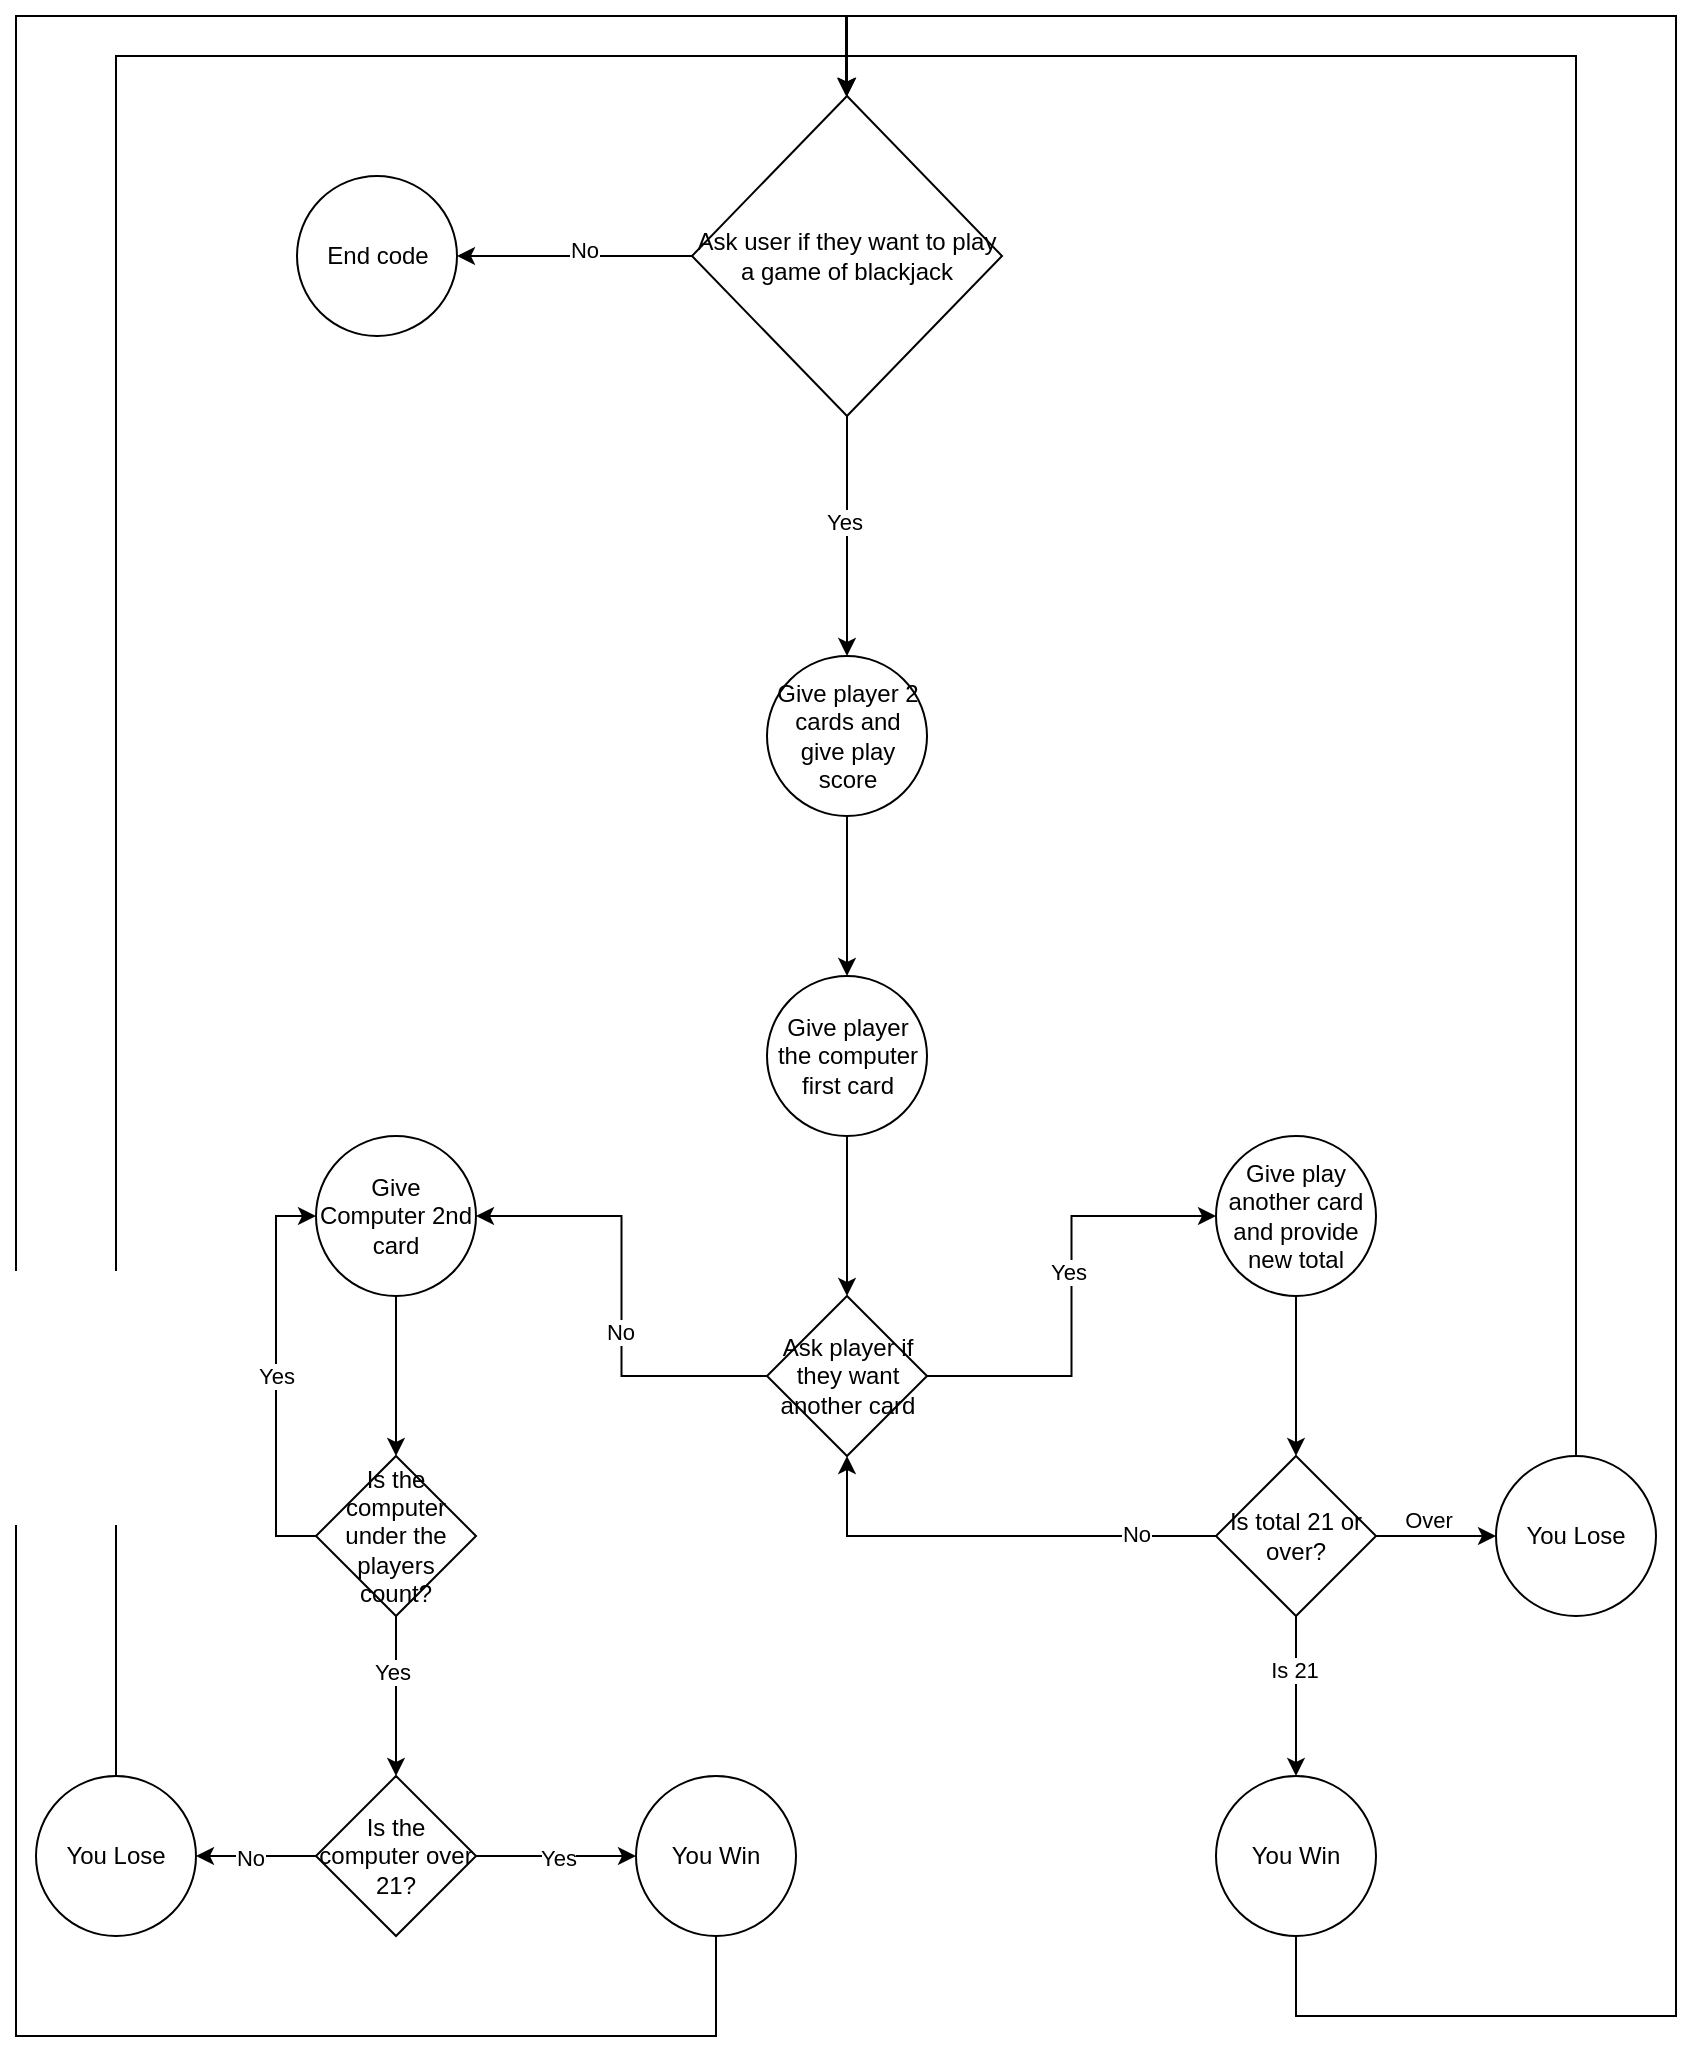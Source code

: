 <mxfile version="22.1.21" type="github">
  <diagram name="Page-1" id="2Y-_Gha7-7skGQ87RIqz">
    <mxGraphModel dx="1691" dy="1106" grid="1" gridSize="10" guides="1" tooltips="1" connect="1" arrows="1" fold="1" page="1" pageScale="1" pageWidth="850" pageHeight="1100" math="0" shadow="0">
      <root>
        <mxCell id="0" />
        <mxCell id="1" parent="0" />
        <mxCell id="ju9vM5F5lksIPo_pIoAa-4" value="" style="edgeStyle=orthogonalEdgeStyle;rounded=0;orthogonalLoop=1;jettySize=auto;html=1;" edge="1" parent="1" source="ju9vM5F5lksIPo_pIoAa-2" target="ju9vM5F5lksIPo_pIoAa-3">
          <mxGeometry relative="1" as="geometry" />
        </mxCell>
        <mxCell id="ju9vM5F5lksIPo_pIoAa-5" value="Yes" style="edgeLabel;html=1;align=center;verticalAlign=middle;resizable=0;points=[];" vertex="1" connectable="0" parent="ju9vM5F5lksIPo_pIoAa-4">
          <mxGeometry x="-0.117" y="-2" relative="1" as="geometry">
            <mxPoint as="offset" />
          </mxGeometry>
        </mxCell>
        <mxCell id="ju9vM5F5lksIPo_pIoAa-7" value="" style="edgeStyle=orthogonalEdgeStyle;rounded=0;orthogonalLoop=1;jettySize=auto;html=1;" edge="1" parent="1" source="ju9vM5F5lksIPo_pIoAa-2" target="ju9vM5F5lksIPo_pIoAa-6">
          <mxGeometry relative="1" as="geometry" />
        </mxCell>
        <mxCell id="ju9vM5F5lksIPo_pIoAa-8" value="No" style="edgeLabel;html=1;align=center;verticalAlign=middle;resizable=0;points=[];" vertex="1" connectable="0" parent="ju9vM5F5lksIPo_pIoAa-7">
          <mxGeometry x="-0.081" y="-3" relative="1" as="geometry">
            <mxPoint as="offset" />
          </mxGeometry>
        </mxCell>
        <mxCell id="ju9vM5F5lksIPo_pIoAa-2" value="Ask user if they want to play a game of blackjack" style="rhombus;whiteSpace=wrap;html=1;" vertex="1" parent="1">
          <mxGeometry x="348" y="70" width="155" height="160" as="geometry" />
        </mxCell>
        <mxCell id="ju9vM5F5lksIPo_pIoAa-10" value="" style="edgeStyle=orthogonalEdgeStyle;rounded=0;orthogonalLoop=1;jettySize=auto;html=1;" edge="1" parent="1" source="ju9vM5F5lksIPo_pIoAa-3" target="ju9vM5F5lksIPo_pIoAa-9">
          <mxGeometry relative="1" as="geometry" />
        </mxCell>
        <mxCell id="ju9vM5F5lksIPo_pIoAa-3" value="Give player 2 cards and give play score" style="ellipse;whiteSpace=wrap;html=1;" vertex="1" parent="1">
          <mxGeometry x="385.5" y="350" width="80" height="80" as="geometry" />
        </mxCell>
        <mxCell id="ju9vM5F5lksIPo_pIoAa-6" value="End code" style="ellipse;whiteSpace=wrap;html=1;" vertex="1" parent="1">
          <mxGeometry x="150.5" y="110" width="80" height="80" as="geometry" />
        </mxCell>
        <mxCell id="ju9vM5F5lksIPo_pIoAa-12" value="" style="edgeStyle=orthogonalEdgeStyle;rounded=0;orthogonalLoop=1;jettySize=auto;html=1;" edge="1" parent="1" source="ju9vM5F5lksIPo_pIoAa-9" target="ju9vM5F5lksIPo_pIoAa-11">
          <mxGeometry relative="1" as="geometry" />
        </mxCell>
        <mxCell id="ju9vM5F5lksIPo_pIoAa-9" value="Give player the computer first card" style="ellipse;whiteSpace=wrap;html=1;" vertex="1" parent="1">
          <mxGeometry x="385.5" y="510" width="80" height="80" as="geometry" />
        </mxCell>
        <mxCell id="ju9vM5F5lksIPo_pIoAa-28" style="edgeStyle=orthogonalEdgeStyle;rounded=0;orthogonalLoop=1;jettySize=auto;html=1;entryX=0;entryY=0.5;entryDx=0;entryDy=0;" edge="1" parent="1" source="ju9vM5F5lksIPo_pIoAa-11" target="ju9vM5F5lksIPo_pIoAa-15">
          <mxGeometry relative="1" as="geometry" />
        </mxCell>
        <mxCell id="ju9vM5F5lksIPo_pIoAa-31" value="Yes" style="edgeLabel;html=1;align=center;verticalAlign=middle;resizable=0;points=[];" vertex="1" connectable="0" parent="ju9vM5F5lksIPo_pIoAa-28">
          <mxGeometry x="0.107" y="2" relative="1" as="geometry">
            <mxPoint as="offset" />
          </mxGeometry>
        </mxCell>
        <mxCell id="ju9vM5F5lksIPo_pIoAa-32" style="edgeStyle=orthogonalEdgeStyle;rounded=0;orthogonalLoop=1;jettySize=auto;html=1;" edge="1" parent="1" source="ju9vM5F5lksIPo_pIoAa-11" target="ju9vM5F5lksIPo_pIoAa-34">
          <mxGeometry relative="1" as="geometry">
            <mxPoint x="290" y="710" as="targetPoint" />
          </mxGeometry>
        </mxCell>
        <mxCell id="ju9vM5F5lksIPo_pIoAa-33" value="No" style="edgeLabel;html=1;align=center;verticalAlign=middle;resizable=0;points=[];" vertex="1" connectable="0" parent="ju9vM5F5lksIPo_pIoAa-32">
          <mxGeometry x="-0.156" y="1" relative="1" as="geometry">
            <mxPoint as="offset" />
          </mxGeometry>
        </mxCell>
        <mxCell id="ju9vM5F5lksIPo_pIoAa-11" value="Ask player if they want another card" style="rhombus;whiteSpace=wrap;html=1;" vertex="1" parent="1">
          <mxGeometry x="385.5" y="670" width="80" height="80" as="geometry" />
        </mxCell>
        <mxCell id="ju9vM5F5lksIPo_pIoAa-18" value="" style="edgeStyle=orthogonalEdgeStyle;rounded=0;orthogonalLoop=1;jettySize=auto;html=1;" edge="1" parent="1" source="ju9vM5F5lksIPo_pIoAa-15" target="ju9vM5F5lksIPo_pIoAa-17">
          <mxGeometry relative="1" as="geometry" />
        </mxCell>
        <mxCell id="ju9vM5F5lksIPo_pIoAa-15" value="Give play another card and provide new total" style="ellipse;whiteSpace=wrap;html=1;" vertex="1" parent="1">
          <mxGeometry x="610" y="590" width="80" height="80" as="geometry" />
        </mxCell>
        <mxCell id="ju9vM5F5lksIPo_pIoAa-22" value="" style="edgeStyle=orthogonalEdgeStyle;rounded=0;orthogonalLoop=1;jettySize=auto;html=1;" edge="1" parent="1" source="ju9vM5F5lksIPo_pIoAa-17" target="ju9vM5F5lksIPo_pIoAa-21">
          <mxGeometry relative="1" as="geometry" />
        </mxCell>
        <mxCell id="ju9vM5F5lksIPo_pIoAa-23" value="Over" style="edgeLabel;html=1;align=center;verticalAlign=middle;resizable=0;points=[];" vertex="1" connectable="0" parent="ju9vM5F5lksIPo_pIoAa-22">
          <mxGeometry x="-0.113" y="4" relative="1" as="geometry">
            <mxPoint x="-1" y="-4" as="offset" />
          </mxGeometry>
        </mxCell>
        <mxCell id="ju9vM5F5lksIPo_pIoAa-26" value="" style="edgeStyle=orthogonalEdgeStyle;rounded=0;orthogonalLoop=1;jettySize=auto;html=1;" edge="1" parent="1" source="ju9vM5F5lksIPo_pIoAa-17" target="ju9vM5F5lksIPo_pIoAa-25">
          <mxGeometry relative="1" as="geometry" />
        </mxCell>
        <mxCell id="ju9vM5F5lksIPo_pIoAa-27" value="Is 21" style="edgeLabel;html=1;align=center;verticalAlign=middle;resizable=0;points=[];" vertex="1" connectable="0" parent="ju9vM5F5lksIPo_pIoAa-26">
          <mxGeometry x="-0.325" y="-1" relative="1" as="geometry">
            <mxPoint as="offset" />
          </mxGeometry>
        </mxCell>
        <mxCell id="ju9vM5F5lksIPo_pIoAa-29" style="edgeStyle=orthogonalEdgeStyle;rounded=0;orthogonalLoop=1;jettySize=auto;html=1;entryX=0.5;entryY=1;entryDx=0;entryDy=0;" edge="1" parent="1" source="ju9vM5F5lksIPo_pIoAa-17" target="ju9vM5F5lksIPo_pIoAa-11">
          <mxGeometry relative="1" as="geometry" />
        </mxCell>
        <mxCell id="ju9vM5F5lksIPo_pIoAa-30" value="No" style="edgeLabel;html=1;align=center;verticalAlign=middle;resizable=0;points=[];" vertex="1" connectable="0" parent="ju9vM5F5lksIPo_pIoAa-29">
          <mxGeometry x="-0.644" y="-1" relative="1" as="geometry">
            <mxPoint as="offset" />
          </mxGeometry>
        </mxCell>
        <mxCell id="ju9vM5F5lksIPo_pIoAa-17" value="Is total 21 or over?" style="rhombus;whiteSpace=wrap;html=1;" vertex="1" parent="1">
          <mxGeometry x="610" y="750" width="80" height="80" as="geometry" />
        </mxCell>
        <mxCell id="ju9vM5F5lksIPo_pIoAa-51" style="edgeStyle=orthogonalEdgeStyle;rounded=0;orthogonalLoop=1;jettySize=auto;html=1;entryX=0.5;entryY=0;entryDx=0;entryDy=0;" edge="1" parent="1" source="ju9vM5F5lksIPo_pIoAa-21" target="ju9vM5F5lksIPo_pIoAa-2">
          <mxGeometry relative="1" as="geometry">
            <Array as="points">
              <mxPoint x="790" y="50" />
              <mxPoint x="426" y="50" />
            </Array>
          </mxGeometry>
        </mxCell>
        <mxCell id="ju9vM5F5lksIPo_pIoAa-21" value="You Lose" style="ellipse;whiteSpace=wrap;html=1;" vertex="1" parent="1">
          <mxGeometry x="750" y="750" width="80" height="80" as="geometry" />
        </mxCell>
        <mxCell id="ju9vM5F5lksIPo_pIoAa-53" style="edgeStyle=orthogonalEdgeStyle;rounded=0;orthogonalLoop=1;jettySize=auto;html=1;entryX=0.5;entryY=0;entryDx=0;entryDy=0;" edge="1" parent="1">
          <mxGeometry relative="1" as="geometry">
            <mxPoint x="609.5" y="950" as="sourcePoint" />
            <mxPoint x="425" y="70" as="targetPoint" />
            <Array as="points">
              <mxPoint x="650" y="950" />
              <mxPoint x="650" y="1030" />
              <mxPoint x="840" y="1030" />
              <mxPoint x="840" y="30" />
              <mxPoint x="425" y="30" />
            </Array>
          </mxGeometry>
        </mxCell>
        <mxCell id="ju9vM5F5lksIPo_pIoAa-25" value="You Win" style="ellipse;whiteSpace=wrap;html=1;" vertex="1" parent="1">
          <mxGeometry x="610" y="910" width="80" height="80" as="geometry" />
        </mxCell>
        <mxCell id="ju9vM5F5lksIPo_pIoAa-36" value="" style="edgeStyle=orthogonalEdgeStyle;rounded=0;orthogonalLoop=1;jettySize=auto;html=1;" edge="1" parent="1" source="ju9vM5F5lksIPo_pIoAa-34" target="ju9vM5F5lksIPo_pIoAa-35">
          <mxGeometry relative="1" as="geometry" />
        </mxCell>
        <mxCell id="ju9vM5F5lksIPo_pIoAa-34" value="Give Computer 2nd card" style="ellipse;whiteSpace=wrap;html=1;aspect=fixed;" vertex="1" parent="1">
          <mxGeometry x="160" y="590" width="80" height="80" as="geometry" />
        </mxCell>
        <mxCell id="ju9vM5F5lksIPo_pIoAa-37" style="edgeStyle=orthogonalEdgeStyle;rounded=0;orthogonalLoop=1;jettySize=auto;html=1;entryX=0;entryY=0.5;entryDx=0;entryDy=0;" edge="1" parent="1" source="ju9vM5F5lksIPo_pIoAa-35" target="ju9vM5F5lksIPo_pIoAa-34">
          <mxGeometry relative="1" as="geometry">
            <mxPoint x="80" y="640" as="targetPoint" />
            <Array as="points">
              <mxPoint x="140" y="790" />
              <mxPoint x="140" y="630" />
            </Array>
          </mxGeometry>
        </mxCell>
        <mxCell id="ju9vM5F5lksIPo_pIoAa-38" value="Yes" style="edgeLabel;html=1;align=center;verticalAlign=middle;resizable=0;points=[];" vertex="1" connectable="0" parent="ju9vM5F5lksIPo_pIoAa-37">
          <mxGeometry x="0.01" y="3" relative="1" as="geometry">
            <mxPoint x="3" y="1" as="offset" />
          </mxGeometry>
        </mxCell>
        <mxCell id="ju9vM5F5lksIPo_pIoAa-42" value="" style="edgeStyle=orthogonalEdgeStyle;rounded=0;orthogonalLoop=1;jettySize=auto;html=1;" edge="1" parent="1" source="ju9vM5F5lksIPo_pIoAa-35" target="ju9vM5F5lksIPo_pIoAa-41">
          <mxGeometry relative="1" as="geometry" />
        </mxCell>
        <mxCell id="ju9vM5F5lksIPo_pIoAa-43" value="Yes" style="edgeLabel;html=1;align=center;verticalAlign=middle;resizable=0;points=[];" vertex="1" connectable="0" parent="ju9vM5F5lksIPo_pIoAa-42">
          <mxGeometry x="-0.3" y="-2" relative="1" as="geometry">
            <mxPoint as="offset" />
          </mxGeometry>
        </mxCell>
        <mxCell id="ju9vM5F5lksIPo_pIoAa-35" value="Is the computer under the players count?" style="rhombus;whiteSpace=wrap;html=1;" vertex="1" parent="1">
          <mxGeometry x="160" y="750" width="80" height="80" as="geometry" />
        </mxCell>
        <mxCell id="ju9vM5F5lksIPo_pIoAa-45" value="" style="edgeStyle=orthogonalEdgeStyle;rounded=0;orthogonalLoop=1;jettySize=auto;html=1;" edge="1" parent="1" source="ju9vM5F5lksIPo_pIoAa-41">
          <mxGeometry relative="1" as="geometry">
            <mxPoint x="100" y="950" as="targetPoint" />
          </mxGeometry>
        </mxCell>
        <mxCell id="ju9vM5F5lksIPo_pIoAa-49" value="No" style="edgeLabel;html=1;align=center;verticalAlign=middle;resizable=0;points=[];" vertex="1" connectable="0" parent="ju9vM5F5lksIPo_pIoAa-45">
          <mxGeometry x="0.1" relative="1" as="geometry">
            <mxPoint as="offset" />
          </mxGeometry>
        </mxCell>
        <mxCell id="ju9vM5F5lksIPo_pIoAa-47" value="" style="edgeStyle=orthogonalEdgeStyle;rounded=0;orthogonalLoop=1;jettySize=auto;html=1;" edge="1" parent="1" source="ju9vM5F5lksIPo_pIoAa-41" target="ju9vM5F5lksIPo_pIoAa-46">
          <mxGeometry relative="1" as="geometry" />
        </mxCell>
        <mxCell id="ju9vM5F5lksIPo_pIoAa-48" value="Yes" style="edgeLabel;html=1;align=center;verticalAlign=middle;resizable=0;points=[];" vertex="1" connectable="0" parent="ju9vM5F5lksIPo_pIoAa-47">
          <mxGeometry x="0.025" y="-1" relative="1" as="geometry">
            <mxPoint as="offset" />
          </mxGeometry>
        </mxCell>
        <mxCell id="ju9vM5F5lksIPo_pIoAa-41" value="Is the computer over 21?" style="rhombus;whiteSpace=wrap;html=1;" vertex="1" parent="1">
          <mxGeometry x="160" y="910" width="80" height="80" as="geometry" />
        </mxCell>
        <mxCell id="ju9vM5F5lksIPo_pIoAa-50" style="edgeStyle=orthogonalEdgeStyle;rounded=0;orthogonalLoop=1;jettySize=auto;html=1;entryX=0.5;entryY=0;entryDx=0;entryDy=0;" edge="1" parent="1" target="ju9vM5F5lksIPo_pIoAa-2">
          <mxGeometry relative="1" as="geometry">
            <mxPoint x="60" y="910" as="sourcePoint" />
            <Array as="points">
              <mxPoint x="60" y="50" />
              <mxPoint x="426" y="50" />
            </Array>
          </mxGeometry>
        </mxCell>
        <mxCell id="ju9vM5F5lksIPo_pIoAa-44" value="You Lose" style="ellipse;whiteSpace=wrap;html=1;" vertex="1" parent="1">
          <mxGeometry x="20" y="910" width="80" height="80" as="geometry" />
        </mxCell>
        <mxCell id="ju9vM5F5lksIPo_pIoAa-52" style="edgeStyle=orthogonalEdgeStyle;rounded=0;orthogonalLoop=1;jettySize=auto;html=1;entryX=0.5;entryY=0;entryDx=0;entryDy=0;" edge="1" parent="1" source="ju9vM5F5lksIPo_pIoAa-46" target="ju9vM5F5lksIPo_pIoAa-2">
          <mxGeometry relative="1" as="geometry">
            <Array as="points">
              <mxPoint x="360" y="1040" />
              <mxPoint x="10" y="1040" />
              <mxPoint x="10" y="30" />
              <mxPoint x="426" y="30" />
            </Array>
          </mxGeometry>
        </mxCell>
        <mxCell id="ju9vM5F5lksIPo_pIoAa-46" value="You Win" style="ellipse;whiteSpace=wrap;html=1;" vertex="1" parent="1">
          <mxGeometry x="320" y="910" width="80" height="80" as="geometry" />
        </mxCell>
      </root>
    </mxGraphModel>
  </diagram>
</mxfile>
